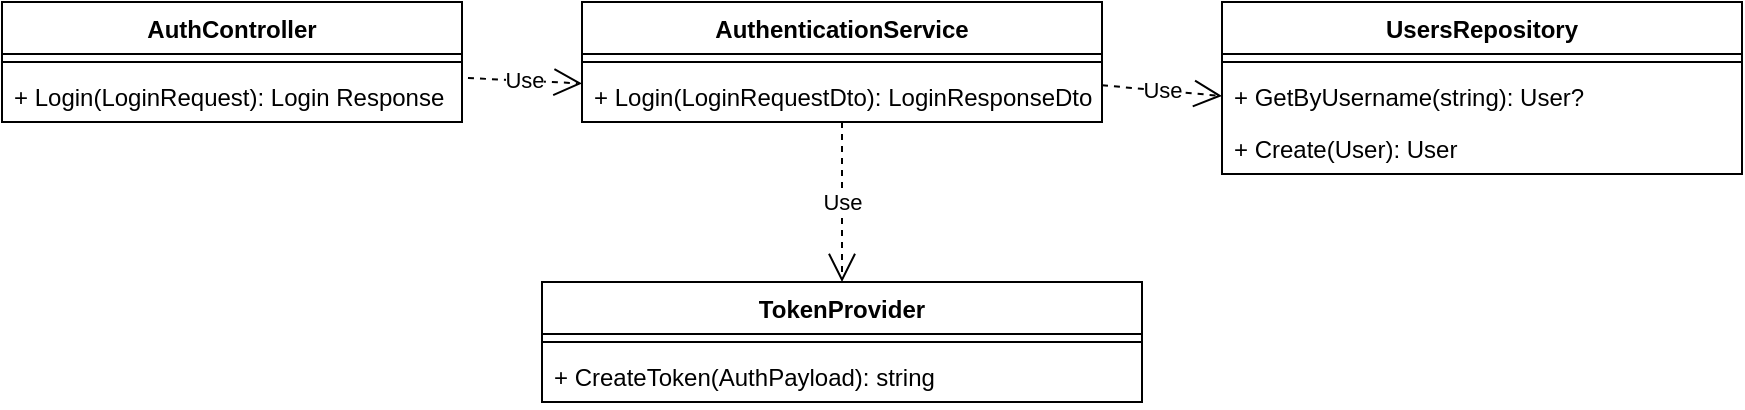 <mxfile version="20.6.2" type="device"><diagram name="Page-1" id="e7e014a7-5840-1c2e-5031-d8a46d1fe8dd"><mxGraphModel dx="1018" dy="684" grid="1" gridSize="10" guides="1" tooltips="1" connect="1" arrows="1" fold="1" page="1" pageScale="1" pageWidth="1169" pageHeight="826" background="none" math="0" shadow="0"><root><mxCell id="0"/><mxCell id="1" parent="0"/><mxCell id="teZU_m9eYB5eQzAJ3jgt-41" value="AuthController" style="swimlane;fontStyle=1;align=center;verticalAlign=top;childLayout=stackLayout;horizontal=1;startSize=26;horizontalStack=0;resizeParent=1;resizeParentMax=0;resizeLast=0;collapsible=1;marginBottom=0;" parent="1" vertex="1"><mxGeometry x="180" y="180" width="230" height="60" as="geometry"/></mxCell><mxCell id="teZU_m9eYB5eQzAJ3jgt-43" value="" style="line;strokeWidth=1;fillColor=none;align=left;verticalAlign=middle;spacingTop=-1;spacingLeft=3;spacingRight=3;rotatable=0;labelPosition=right;points=[];portConstraint=eastwest;strokeColor=inherit;" parent="teZU_m9eYB5eQzAJ3jgt-41" vertex="1"><mxGeometry y="26" width="230" height="8" as="geometry"/></mxCell><mxCell id="teZU_m9eYB5eQzAJ3jgt-44" value="+ Login(LoginRequest): Login Response" style="text;strokeColor=none;fillColor=none;align=left;verticalAlign=top;spacingLeft=4;spacingRight=4;overflow=hidden;rotatable=0;points=[[0,0.5],[1,0.5]];portConstraint=eastwest;" parent="teZU_m9eYB5eQzAJ3jgt-41" vertex="1"><mxGeometry y="34" width="230" height="26" as="geometry"/></mxCell><mxCell id="teZU_m9eYB5eQzAJ3jgt-45" value="AuthenticationService" style="swimlane;fontStyle=1;align=center;verticalAlign=top;childLayout=stackLayout;horizontal=1;startSize=26;horizontalStack=0;resizeParent=1;resizeParentMax=0;resizeLast=0;collapsible=1;marginBottom=0;" parent="1" vertex="1"><mxGeometry x="470" y="180" width="260" height="60" as="geometry"/></mxCell><mxCell id="teZU_m9eYB5eQzAJ3jgt-46" value="" style="line;strokeWidth=1;fillColor=none;align=left;verticalAlign=middle;spacingTop=-1;spacingLeft=3;spacingRight=3;rotatable=0;labelPosition=right;points=[];portConstraint=eastwest;strokeColor=inherit;" parent="teZU_m9eYB5eQzAJ3jgt-45" vertex="1"><mxGeometry y="26" width="260" height="8" as="geometry"/></mxCell><mxCell id="teZU_m9eYB5eQzAJ3jgt-47" value="+ Login(LoginRequestDto): LoginResponseDto" style="text;strokeColor=none;fillColor=none;align=left;verticalAlign=top;spacingLeft=4;spacingRight=4;overflow=hidden;rotatable=0;points=[[0,0.5],[1,0.5]];portConstraint=eastwest;" parent="teZU_m9eYB5eQzAJ3jgt-45" vertex="1"><mxGeometry y="34" width="260" height="26" as="geometry"/></mxCell><mxCell id="teZU_m9eYB5eQzAJ3jgt-75" value="UsersRepository" style="swimlane;fontStyle=1;align=center;verticalAlign=top;childLayout=stackLayout;horizontal=1;startSize=26;horizontalStack=0;resizeParent=1;resizeParentMax=0;resizeLast=0;collapsible=1;marginBottom=0;" parent="1" vertex="1"><mxGeometry x="790" y="180" width="260" height="86" as="geometry"/></mxCell><mxCell id="teZU_m9eYB5eQzAJ3jgt-76" value="" style="line;strokeWidth=1;fillColor=none;align=left;verticalAlign=middle;spacingTop=-1;spacingLeft=3;spacingRight=3;rotatable=0;labelPosition=right;points=[];portConstraint=eastwest;strokeColor=inherit;" parent="teZU_m9eYB5eQzAJ3jgt-75" vertex="1"><mxGeometry y="26" width="260" height="8" as="geometry"/></mxCell><mxCell id="teZU_m9eYB5eQzAJ3jgt-77" value="+ GetByUsername(string): User?" style="text;strokeColor=none;fillColor=none;align=left;verticalAlign=top;spacingLeft=4;spacingRight=4;overflow=hidden;rotatable=0;points=[[0,0.5],[1,0.5]];portConstraint=eastwest;" parent="teZU_m9eYB5eQzAJ3jgt-75" vertex="1"><mxGeometry y="34" width="260" height="26" as="geometry"/></mxCell><mxCell id="teZU_m9eYB5eQzAJ3jgt-78" value="+ Create(User): User" style="text;strokeColor=none;fillColor=none;align=left;verticalAlign=top;spacingLeft=4;spacingRight=4;overflow=hidden;rotatable=0;points=[[0,0.5],[1,0.5]];portConstraint=eastwest;" parent="teZU_m9eYB5eQzAJ3jgt-75" vertex="1"><mxGeometry y="60" width="260" height="26" as="geometry"/></mxCell><mxCell id="3xT0DIXy-TYgvPi53NtY-1" value="TokenProvider" style="swimlane;fontStyle=1;align=center;verticalAlign=top;childLayout=stackLayout;horizontal=1;startSize=26;horizontalStack=0;resizeParent=1;resizeParentMax=0;resizeLast=0;collapsible=1;marginBottom=0;" parent="1" vertex="1"><mxGeometry x="450" y="320" width="300" height="60" as="geometry"/></mxCell><mxCell id="3xT0DIXy-TYgvPi53NtY-2" value="" style="line;strokeWidth=1;fillColor=none;align=left;verticalAlign=middle;spacingTop=-1;spacingLeft=3;spacingRight=3;rotatable=0;labelPosition=right;points=[];portConstraint=eastwest;strokeColor=inherit;" parent="3xT0DIXy-TYgvPi53NtY-1" vertex="1"><mxGeometry y="26" width="300" height="8" as="geometry"/></mxCell><mxCell id="3xT0DIXy-TYgvPi53NtY-3" value="+ CreateToken(AuthPayload): string&#xA;" style="text;strokeColor=none;fillColor=none;align=left;verticalAlign=top;spacingLeft=4;spacingRight=4;overflow=hidden;rotatable=0;points=[[0,0.5],[1,0.5]];portConstraint=eastwest;" parent="3xT0DIXy-TYgvPi53NtY-1" vertex="1"><mxGeometry y="34" width="300" height="26" as="geometry"/></mxCell><mxCell id="obC9iHoBtFDcNRjkLxhj-1" value="Use" style="endArrow=open;endSize=12;dashed=1;html=1;rounded=0;exitX=1.013;exitY=0.154;exitDx=0;exitDy=0;exitPerimeter=0;" edge="1" parent="1" source="teZU_m9eYB5eQzAJ3jgt-44" target="teZU_m9eYB5eQzAJ3jgt-47"><mxGeometry width="160" relative="1" as="geometry"><mxPoint x="480" y="350" as="sourcePoint"/><mxPoint x="640" y="350" as="targetPoint"/></mxGeometry></mxCell><mxCell id="obC9iHoBtFDcNRjkLxhj-2" value="Use" style="endArrow=open;endSize=12;dashed=1;html=1;rounded=0;exitX=1.013;exitY=0.154;exitDx=0;exitDy=0;exitPerimeter=0;entryX=0;entryY=0.5;entryDx=0;entryDy=0;" edge="1" parent="1" target="teZU_m9eYB5eQzAJ3jgt-77"><mxGeometry width="160" relative="1" as="geometry"><mxPoint x="730" y="221.624" as="sourcePoint"/><mxPoint x="787.01" y="224.366" as="targetPoint"/></mxGeometry></mxCell><mxCell id="obC9iHoBtFDcNRjkLxhj-3" value="Use" style="endArrow=open;endSize=12;dashed=1;html=1;rounded=0;exitX=0.5;exitY=1;exitDx=0;exitDy=0;entryX=0.5;entryY=0;entryDx=0;entryDy=0;" edge="1" parent="1" source="teZU_m9eYB5eQzAJ3jgt-45" target="3xT0DIXy-TYgvPi53NtY-1"><mxGeometry width="160" relative="1" as="geometry"><mxPoint x="480" y="350" as="sourcePoint"/><mxPoint x="640" y="350" as="targetPoint"/></mxGeometry></mxCell></root></mxGraphModel></diagram></mxfile>